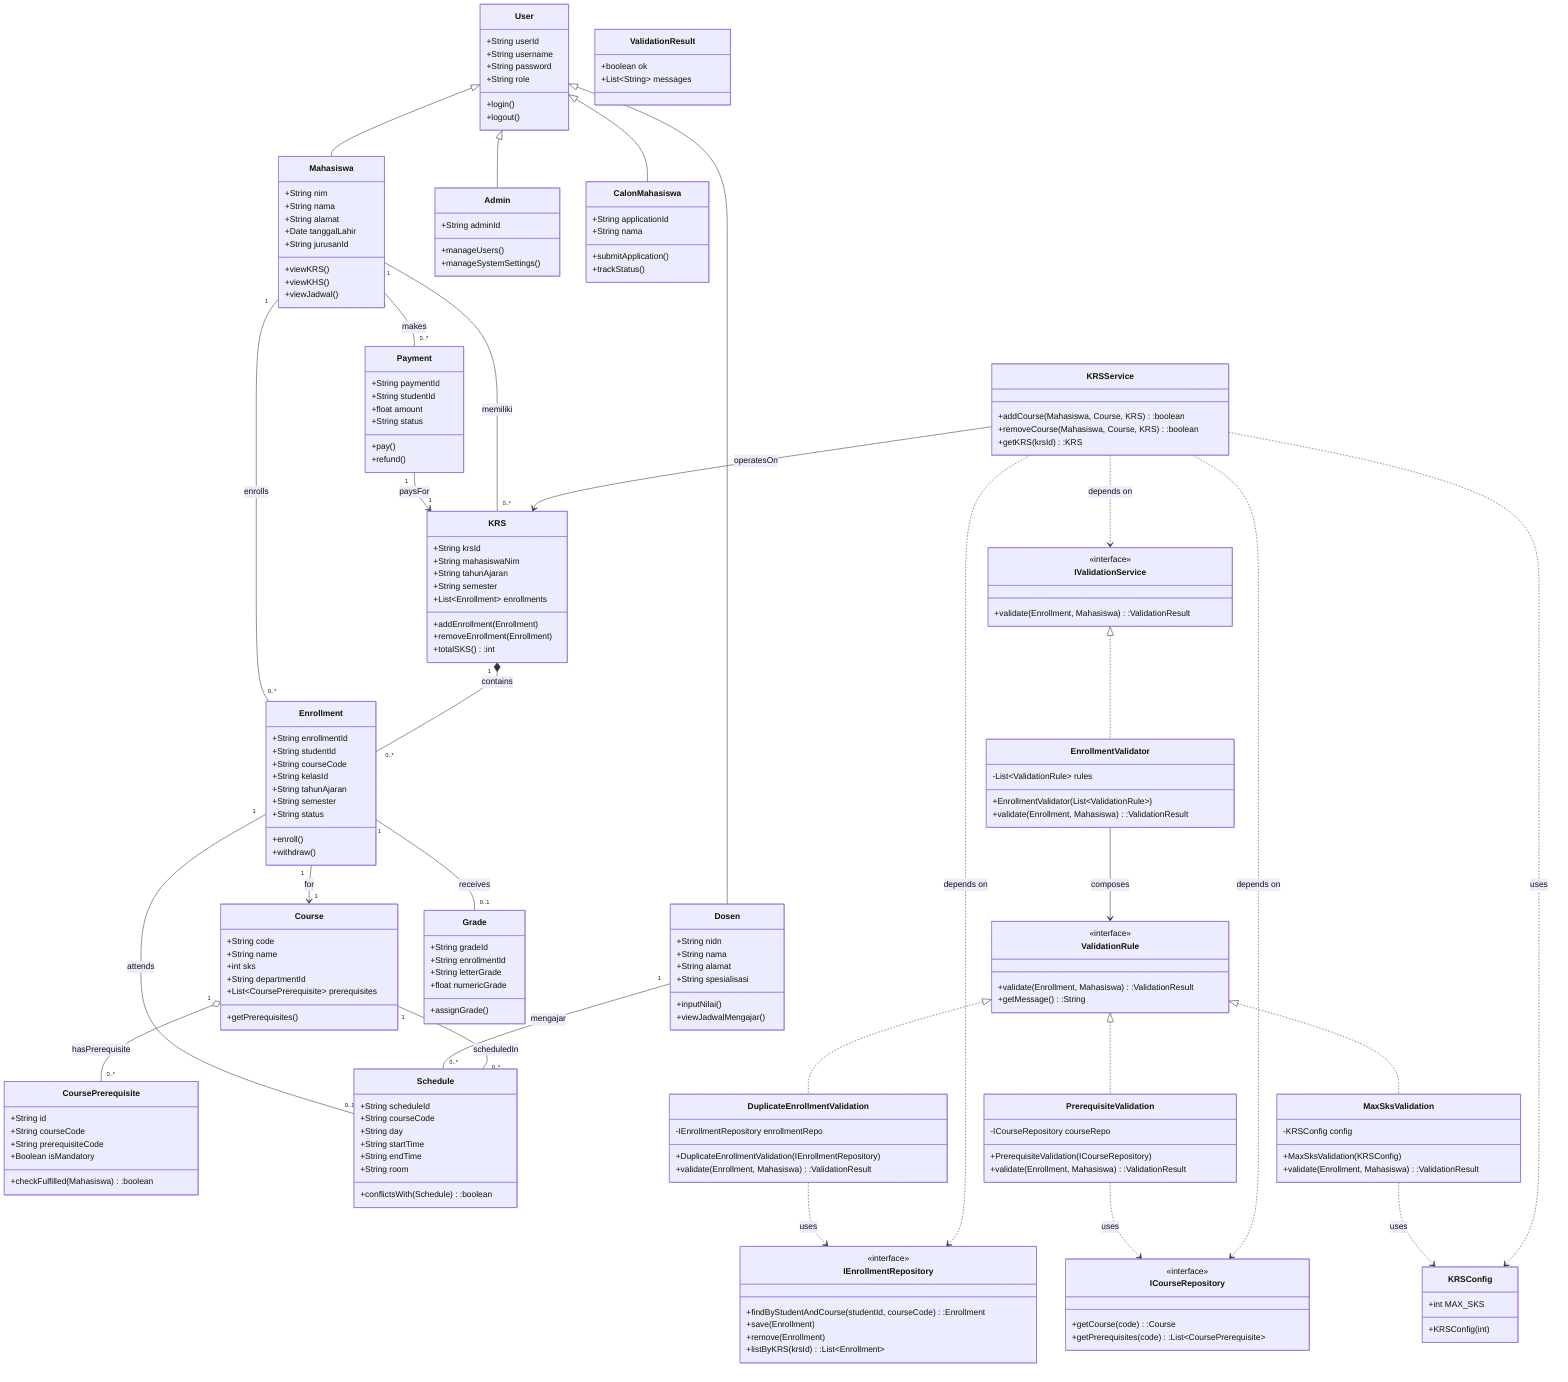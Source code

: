 classDiagram
    %% Users and hierarchy
    class User {
        +String userId
        +String username
        +String password
        +String role
        +login()
        +logout()
    }

    class Mahasiswa {
        +String nim
        +String nama
        +String alamat
        +Date tanggalLahir
        +String jurusanId
        +viewKRS()
        +viewKHS()
        +viewJadwal()
    }

    class Dosen {
        +String nidn
        +String nama
        +String alamat
        +String spesialisasi
        +inputNilai()
        +viewJadwalMengajar()
    }

    class Admin {
        +String adminId
        +manageUsers()
        +manageSystemSettings()
    }

    class CalonMahasiswa {
        +String applicationId
        +String nama
        +submitApplication()
        +trackStatus()
    }

    User <|-- Mahasiswa
    User <|-- Dosen
    User <|-- Admin
    User <|-- CalonMahasiswa

    %% Core classes
    class Course {
        +String code
        +String name
        +int sks
        +String departmentId
        +List~CoursePrerequisite~ prerequisites
        +getPrerequisites()
    }

    class CoursePrerequisite {
        +String id
        +String courseCode
        +String prerequisiteCode
        +Boolean isMandatory
        +checkFulfilled(Mahasiswa):boolean
    }

    class Schedule {
        +String scheduleId
        +String courseCode
        +String day
        +String startTime
        +String endTime
        +String room
        +conflictsWith(Schedule):boolean
    }

    class Enrollment {
        +String enrollmentId
        +String studentId
        +String courseCode
        +String kelasId
        +String tahunAjaran
        +String semester
        +String status
        +enroll()
        +withdraw()
    }

    class Grade {
        +String gradeId
        +String enrollmentId
        +String letterGrade
        +float numericGrade
        +assignGrade()
    }

    class Payment {
        +String paymentId
        +String studentId
        +float amount
        +String status
        +pay()
        +refund()
    }

    class KRS {
        +String krsId
        +String mahasiswaNim
        +String tahunAjaran
        +String semester
        +List~Enrollment~ enrollments
        +addEnrollment(Enrollment)
        +removeEnrollment(Enrollment)
        +totalSKS():int
    }

    %% KRS service / facade (refactored - not a god object)
    class KRSService {
        +addCourse(Mahasiswa, Course, KRS):boolean
        +removeCourse(Mahasiswa, Course, KRS):boolean
        +getKRS(krsId):KRS
    }

    %% Configuration object (separates policy from manager)
    class KRSConfig {
        +int MAX_SKS
        +KRSConfig(int)
    }

    %% Persistence abstractions (Dependency Inversion)
    class IEnrollmentRepository {
        <<interface>>
        +findByStudentAndCourse(studentId, courseCode):Enrollment
        +save(Enrollment)
        +remove(Enrollment)
        +listByKRS(krsId):List~Enrollment~
    }

    class ICourseRepository {
        <<interface>>
        +getCourse(code):Course
        +getPrerequisites(code):List~CoursePrerequisite~
    }

    %% Validation service abstraction (depend on abstraction)
    class IValidationService {
        <<interface>>
        +validate(Enrollment, Mahasiswa):ValidationResult
    }

    class ValidationResult {
        +boolean ok
        +List~String~ messages
    }

    class EnrollmentValidator {
        -List~ValidationRule~ rules
        +EnrollmentValidator(List~ValidationRule~)
        +validate(Enrollment, Mahasiswa):ValidationResult
    }

    class ValidationRule {
        <<interface>>
        +validate(Enrollment, Mahasiswa):ValidationResult
        +getMessage():String
    }

    class MaxSksValidation {
        -KRSConfig config
        +MaxSksValidation(KRSConfig)
        +validate(Enrollment, Mahasiswa):ValidationResult
    }

    class PrerequisiteValidation {
        -ICourseRepository courseRepo
        +PrerequisiteValidation(ICourseRepository)
        +validate(Enrollment, Mahasiswa):ValidationResult
    }

    class DuplicateEnrollmentValidation {
        -IEnrollmentRepository enrollmentRepo
        +DuplicateEnrollmentValidation(IEnrollmentRepository)
        +validate(Enrollment, Mahasiswa):ValidationResult
    }

    %% Implementations relationships (DIP)
    ValidationRule <|.. MaxSksValidation
    ValidationRule <|.. PrerequisiteValidation
    ValidationRule <|.. DuplicateEnrollmentValidation
    IValidationService <|.. EnrollmentValidator
    EnrollmentValidator --> ValidationRule : composes
    KRSService ..> IEnrollmentRepository : depends on
    KRSService ..> ICourseRepository : depends on
    KRSService ..> IValidationService : depends on
    KRSService ..> KRSConfig : uses
    KRSService --> KRS : operatesOn
    MaxSksValidation ..> KRSConfig : uses
    PrerequisiteValidation ..> ICourseRepository : uses
    DuplicateEnrollmentValidation ..> IEnrollmentRepository : uses

    %% Relationships: composition, aggregation, association
    Mahasiswa "1" -- "0..*" KRS : memiliki
    KRS "1" *-- "0..*" Enrollment : contains
    Enrollment "1" --> "1" Course : for
    Course "1" o-- "0..*" CoursePrerequisite : hasPrerequisite
    Course "1" -- "0..*" Schedule : scheduledIn
    Dosen "1" -- "0..*" Schedule : mengajar
    Enrollment "1" -- "0..1" Schedule : attends
    Enrollment "1" -- "0..1" Grade : receives
    Mahasiswa "1" -- "0..*" Enrollment : enrolls
    Mahasiswa "1" -- "0..*" Payment : makes
    Payment "1" --> "1" KRS : paysFor